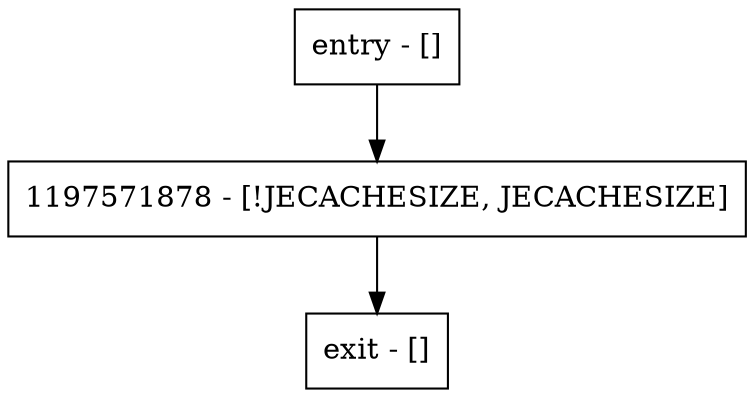 digraph getMemorySize {
node [shape=record];
entry [label="entry - []"];
exit [label="exit - []"];
1197571878 [label="1197571878 - [!JECACHESIZE, JECACHESIZE]"];
entry;
exit;
entry -> 1197571878;
1197571878 -> exit;
}

